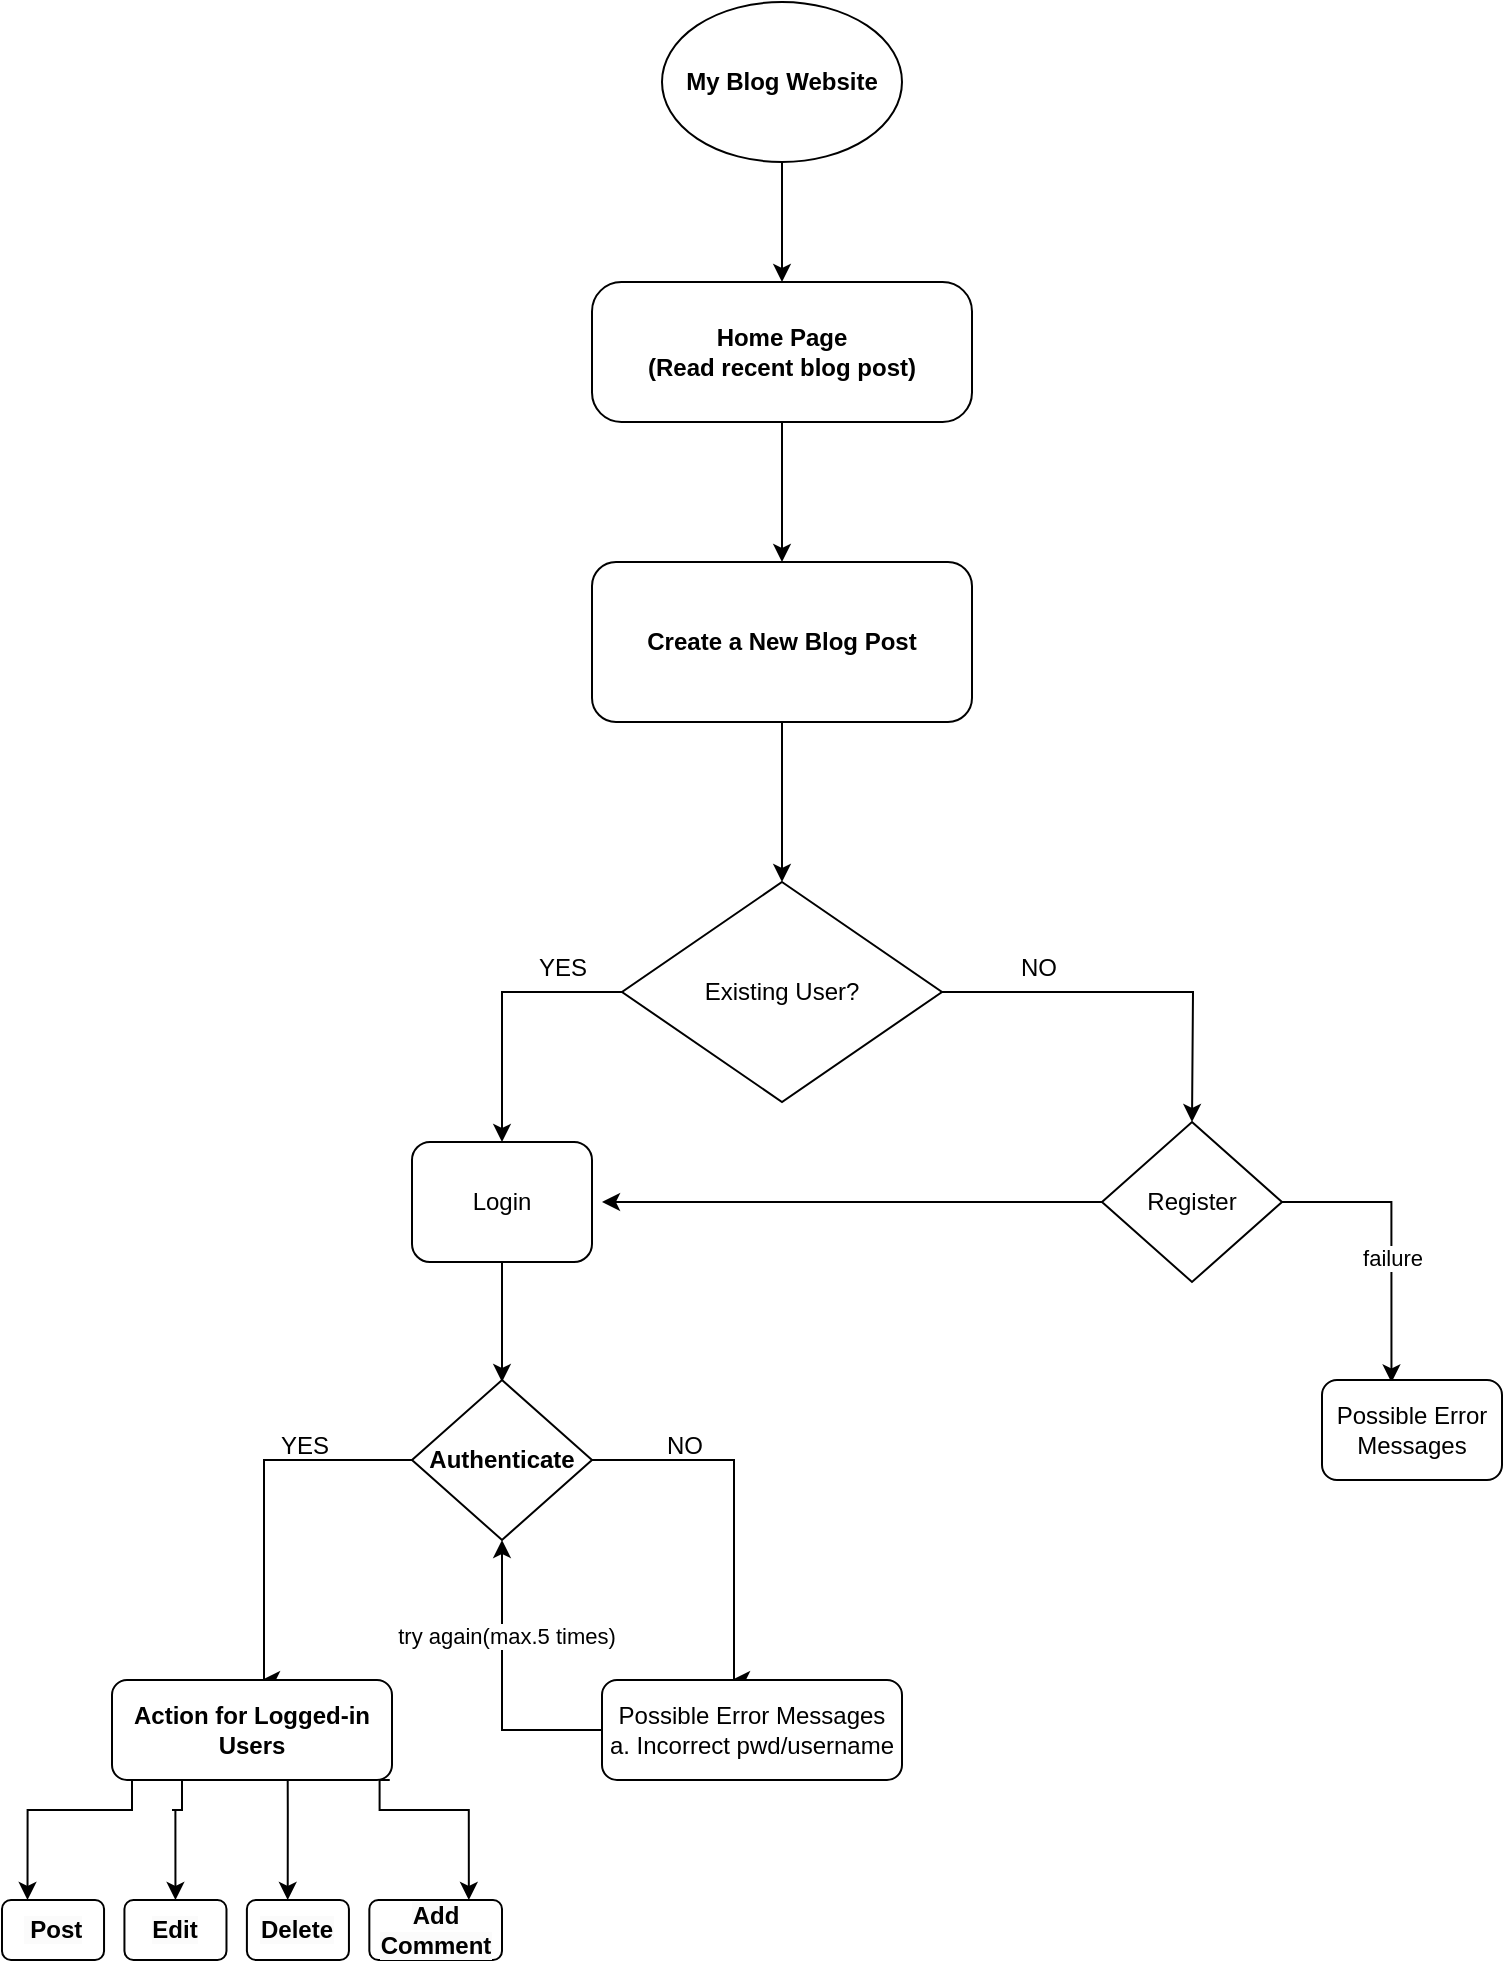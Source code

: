 <mxfile version="24.4.4" type="github">
  <diagram id="C5RBs43oDa-KdzZeNtuy" name="Page-1">
    <mxGraphModel dx="1647" dy="985" grid="1" gridSize="10" guides="1" tooltips="1" connect="1" arrows="1" fold="1" page="1" pageScale="1" pageWidth="827" pageHeight="1169" math="0" shadow="0">
      <root>
        <mxCell id="WIyWlLk6GJQsqaUBKTNV-0" />
        <mxCell id="WIyWlLk6GJQsqaUBKTNV-1" parent="WIyWlLk6GJQsqaUBKTNV-0" />
        <mxCell id="WkpLsQ_SdEsy-XqjTtvQ-4" style="edgeStyle=orthogonalEdgeStyle;rounded=0;orthogonalLoop=1;jettySize=auto;html=1;exitX=0.5;exitY=1;exitDx=0;exitDy=0;entryX=0.5;entryY=0;entryDx=0;entryDy=0;" edge="1" parent="WIyWlLk6GJQsqaUBKTNV-1" source="WkpLsQ_SdEsy-XqjTtvQ-0" target="WkpLsQ_SdEsy-XqjTtvQ-1">
          <mxGeometry relative="1" as="geometry" />
        </mxCell>
        <mxCell id="WkpLsQ_SdEsy-XqjTtvQ-0" value="My Blog Website" style="ellipse;whiteSpace=wrap;html=1;fontStyle=1" vertex="1" parent="WIyWlLk6GJQsqaUBKTNV-1">
          <mxGeometry x="380" y="80" width="120" height="80" as="geometry" />
        </mxCell>
        <mxCell id="WkpLsQ_SdEsy-XqjTtvQ-17" value="" style="edgeStyle=orthogonalEdgeStyle;rounded=0;orthogonalLoop=1;jettySize=auto;html=1;" edge="1" parent="WIyWlLk6GJQsqaUBKTNV-1" source="WkpLsQ_SdEsy-XqjTtvQ-1" target="WkpLsQ_SdEsy-XqjTtvQ-16">
          <mxGeometry relative="1" as="geometry" />
        </mxCell>
        <mxCell id="WkpLsQ_SdEsy-XqjTtvQ-1" value="Home Page&lt;div&gt;(Read recent blog post)&lt;/div&gt;" style="rounded=1;whiteSpace=wrap;html=1;fontStyle=1;arcSize=21;" vertex="1" parent="WIyWlLk6GJQsqaUBKTNV-1">
          <mxGeometry x="345" y="220" width="190" height="70" as="geometry" />
        </mxCell>
        <mxCell id="WkpLsQ_SdEsy-XqjTtvQ-56" style="edgeStyle=orthogonalEdgeStyle;rounded=0;orthogonalLoop=1;jettySize=auto;html=1;entryX=0.5;entryY=0;entryDx=0;entryDy=0;" edge="1" parent="WIyWlLk6GJQsqaUBKTNV-1" source="WkpLsQ_SdEsy-XqjTtvQ-16" target="WkpLsQ_SdEsy-XqjTtvQ-42">
          <mxGeometry relative="1" as="geometry" />
        </mxCell>
        <mxCell id="WkpLsQ_SdEsy-XqjTtvQ-16" value="Create a New Blog Post" style="rounded=1;whiteSpace=wrap;html=1;fontStyle=1" vertex="1" parent="WIyWlLk6GJQsqaUBKTNV-1">
          <mxGeometry x="345" y="360" width="190" height="80" as="geometry" />
        </mxCell>
        <mxCell id="WkpLsQ_SdEsy-XqjTtvQ-45" value="" style="edgeStyle=orthogonalEdgeStyle;rounded=0;orthogonalLoop=1;jettySize=auto;html=1;fontStyle=1;entryX=0.5;entryY=0;entryDx=0;entryDy=0;" edge="1" parent="WIyWlLk6GJQsqaUBKTNV-1" source="WkpLsQ_SdEsy-XqjTtvQ-42" target="WkpLsQ_SdEsy-XqjTtvQ-79">
          <mxGeometry relative="1" as="geometry">
            <mxPoint x="300" y="640" as="targetPoint" />
          </mxGeometry>
        </mxCell>
        <mxCell id="WkpLsQ_SdEsy-XqjTtvQ-50" value="" style="edgeStyle=orthogonalEdgeStyle;rounded=0;orthogonalLoop=1;jettySize=auto;html=1;exitX=1;exitY=0.5;exitDx=0;exitDy=0;" edge="1" parent="WIyWlLk6GJQsqaUBKTNV-1" source="WkpLsQ_SdEsy-XqjTtvQ-42">
          <mxGeometry relative="1" as="geometry">
            <mxPoint x="580" y="575" as="sourcePoint" />
            <mxPoint x="645" y="640" as="targetPoint" />
          </mxGeometry>
        </mxCell>
        <mxCell id="WkpLsQ_SdEsy-XqjTtvQ-42" value="Existing User?" style="rhombus;whiteSpace=wrap;html=1;container=0;" vertex="1" parent="WIyWlLk6GJQsqaUBKTNV-1">
          <mxGeometry x="360" y="520" width="160" height="110" as="geometry" />
        </mxCell>
        <mxCell id="WkpLsQ_SdEsy-XqjTtvQ-46" value="YES" style="text;html=1;align=center;verticalAlign=middle;resizable=0;points=[];autosize=1;strokeColor=none;fillColor=none;container=0;" vertex="1" parent="WIyWlLk6GJQsqaUBKTNV-1">
          <mxGeometry x="305" y="548" width="50" height="30" as="geometry" />
        </mxCell>
        <mxCell id="WkpLsQ_SdEsy-XqjTtvQ-69" value="" style="edgeStyle=orthogonalEdgeStyle;rounded=0;orthogonalLoop=1;jettySize=auto;html=1;entryX=0.386;entryY=0.025;entryDx=0;entryDy=0;entryPerimeter=0;" edge="1" parent="WIyWlLk6GJQsqaUBKTNV-1" source="WkpLsQ_SdEsy-XqjTtvQ-49" target="WkpLsQ_SdEsy-XqjTtvQ-70">
          <mxGeometry relative="1" as="geometry">
            <mxPoint x="740" y="790" as="targetPoint" />
          </mxGeometry>
        </mxCell>
        <mxCell id="WkpLsQ_SdEsy-XqjTtvQ-77" value="failure" style="edgeLabel;html=1;align=center;verticalAlign=middle;resizable=0;points=[];" vertex="1" connectable="0" parent="WkpLsQ_SdEsy-XqjTtvQ-69">
          <mxGeometry x="0.158" relative="1" as="geometry">
            <mxPoint y="-2" as="offset" />
          </mxGeometry>
        </mxCell>
        <mxCell id="WkpLsQ_SdEsy-XqjTtvQ-82" style="edgeStyle=orthogonalEdgeStyle;rounded=0;orthogonalLoop=1;jettySize=auto;html=1;exitX=0;exitY=0.5;exitDx=0;exitDy=0;" edge="1" parent="WIyWlLk6GJQsqaUBKTNV-1" source="WkpLsQ_SdEsy-XqjTtvQ-49">
          <mxGeometry relative="1" as="geometry">
            <mxPoint x="350" y="680" as="targetPoint" />
          </mxGeometry>
        </mxCell>
        <mxCell id="WkpLsQ_SdEsy-XqjTtvQ-49" value="Register" style="rhombus;whiteSpace=wrap;html=1;container=0;" vertex="1" parent="WIyWlLk6GJQsqaUBKTNV-1">
          <mxGeometry x="600" y="640" width="90" height="80" as="geometry" />
        </mxCell>
        <mxCell id="WkpLsQ_SdEsy-XqjTtvQ-51" value="NO" style="text;html=1;align=center;verticalAlign=middle;resizable=0;points=[];autosize=1;strokeColor=none;fillColor=none;container=0;" vertex="1" parent="WIyWlLk6GJQsqaUBKTNV-1">
          <mxGeometry x="548" y="548" width="40" height="30" as="geometry" />
        </mxCell>
        <mxCell id="WkpLsQ_SdEsy-XqjTtvQ-70" value="Possible Error Messages" style="rounded=1;whiteSpace=wrap;html=1;" vertex="1" parent="WIyWlLk6GJQsqaUBKTNV-1">
          <mxGeometry x="710" y="769" width="90" height="50" as="geometry" />
        </mxCell>
        <mxCell id="WkpLsQ_SdEsy-XqjTtvQ-84" style="edgeStyle=orthogonalEdgeStyle;rounded=0;orthogonalLoop=1;jettySize=auto;html=1;exitX=0.5;exitY=1;exitDx=0;exitDy=0;" edge="1" parent="WIyWlLk6GJQsqaUBKTNV-1" source="WkpLsQ_SdEsy-XqjTtvQ-79">
          <mxGeometry relative="1" as="geometry">
            <mxPoint x="300" y="770" as="targetPoint" />
          </mxGeometry>
        </mxCell>
        <mxCell id="WkpLsQ_SdEsy-XqjTtvQ-79" value="Login" style="rounded=1;whiteSpace=wrap;html=1;" vertex="1" parent="WIyWlLk6GJQsqaUBKTNV-1">
          <mxGeometry x="255" y="650" width="90" height="60" as="geometry" />
        </mxCell>
        <mxCell id="WkpLsQ_SdEsy-XqjTtvQ-83" value="" style="group" vertex="1" connectable="0" parent="WIyWlLk6GJQsqaUBKTNV-1">
          <mxGeometry x="50" y="769" width="450" height="290" as="geometry" />
        </mxCell>
        <mxCell id="WkpLsQ_SdEsy-XqjTtvQ-8" style="edgeStyle=orthogonalEdgeStyle;rounded=0;orthogonalLoop=1;jettySize=auto;html=1;exitX=0;exitY=0.5;exitDx=0;exitDy=0;fontStyle=1" edge="1" parent="WkpLsQ_SdEsy-XqjTtvQ-83">
          <mxGeometry relative="1" as="geometry">
            <mxPoint x="130" y="150" as="targetPoint" />
            <mxPoint x="285" y="40" as="sourcePoint" />
            <Array as="points">
              <mxPoint x="131" y="40" />
            </Array>
          </mxGeometry>
        </mxCell>
        <mxCell id="WkpLsQ_SdEsy-XqjTtvQ-9" style="edgeStyle=orthogonalEdgeStyle;rounded=0;orthogonalLoop=1;jettySize=auto;html=1;exitX=1;exitY=0.5;exitDx=0;exitDy=0;fontStyle=1" edge="1" parent="WkpLsQ_SdEsy-XqjTtvQ-83">
          <mxGeometry relative="1" as="geometry">
            <mxPoint x="365" y="150" as="targetPoint" />
            <mxPoint x="210" y="40" as="sourcePoint" />
            <Array as="points">
              <mxPoint x="366" y="40" />
            </Array>
          </mxGeometry>
        </mxCell>
        <mxCell id="WkpLsQ_SdEsy-XqjTtvQ-6" value="Authenticate" style="rhombus;whiteSpace=wrap;html=1;fontStyle=1" vertex="1" parent="WkpLsQ_SdEsy-XqjTtvQ-83">
          <mxGeometry x="205" width="90" height="80" as="geometry" />
        </mxCell>
        <mxCell id="WkpLsQ_SdEsy-XqjTtvQ-10" value="YES" style="text;html=1;align=center;verticalAlign=middle;resizable=0;points=[];autosize=1;strokeColor=none;fillColor=none;" vertex="1" parent="WkpLsQ_SdEsy-XqjTtvQ-83">
          <mxGeometry x="126" y="18" width="50" height="30" as="geometry" />
        </mxCell>
        <mxCell id="WkpLsQ_SdEsy-XqjTtvQ-11" value="NO" style="text;html=1;align=center;verticalAlign=middle;resizable=0;points=[];autosize=1;strokeColor=none;fillColor=none;" vertex="1" parent="WkpLsQ_SdEsy-XqjTtvQ-83">
          <mxGeometry x="321" y="18" width="40" height="30" as="geometry" />
        </mxCell>
        <mxCell id="WkpLsQ_SdEsy-XqjTtvQ-60" value="" style="group" vertex="1" connectable="0" parent="WkpLsQ_SdEsy-XqjTtvQ-83">
          <mxGeometry y="150" width="250" height="140" as="geometry" />
        </mxCell>
        <mxCell id="WkpLsQ_SdEsy-XqjTtvQ-12" value="Action for Logged-in Users" style="rounded=1;whiteSpace=wrap;html=1;fontStyle=1" vertex="1" parent="WkpLsQ_SdEsy-XqjTtvQ-60">
          <mxGeometry x="55" width="140" height="50" as="geometry" />
        </mxCell>
        <mxCell id="WkpLsQ_SdEsy-XqjTtvQ-32" value="" style="edgeStyle=orthogonalEdgeStyle;rounded=0;orthogonalLoop=1;jettySize=auto;html=1;entryX=0.25;entryY=0;entryDx=0;entryDy=0;" edge="1" parent="WkpLsQ_SdEsy-XqjTtvQ-60" source="WkpLsQ_SdEsy-XqjTtvQ-12" target="WkpLsQ_SdEsy-XqjTtvQ-13">
          <mxGeometry relative="1" as="geometry">
            <mxPoint x="70" y="70" as="targetPoint" />
            <Array as="points">
              <mxPoint x="65" y="65" />
              <mxPoint x="13" y="65" />
            </Array>
          </mxGeometry>
        </mxCell>
        <mxCell id="WkpLsQ_SdEsy-XqjTtvQ-33" value="" style="edgeStyle=orthogonalEdgeStyle;rounded=0;orthogonalLoop=1;jettySize=auto;html=1;exitX=0.25;exitY=1;exitDx=0;exitDy=0;entryX=0.5;entryY=0;entryDx=0;entryDy=0;" edge="1" parent="WkpLsQ_SdEsy-XqjTtvQ-60" source="WkpLsQ_SdEsy-XqjTtvQ-12" target="WkpLsQ_SdEsy-XqjTtvQ-19">
          <mxGeometry relative="1" as="geometry">
            <mxPoint x="85" y="55" as="sourcePoint" />
            <mxPoint x="85" y="105" as="targetPoint" />
            <Array as="points">
              <mxPoint x="85" y="65" />
              <mxPoint x="85" y="65" />
            </Array>
          </mxGeometry>
        </mxCell>
        <mxCell id="WkpLsQ_SdEsy-XqjTtvQ-13" value="&lt;span style=&quot;color: rgb(0, 0, 0); font-family: Helvetica; font-size: 12px; font-style: normal; font-variant-ligatures: normal; font-variant-caps: normal; font-weight: 700; letter-spacing: normal; orphans: 2; text-align: center; text-indent: 0px; text-transform: none; widows: 2; word-spacing: 0px; -webkit-text-stroke-width: 0px; white-space: normal; background-color: rgb(251, 251, 251); text-decoration-thickness: initial; text-decoration-style: initial; text-decoration-color: initial; display: inline !important; float: none;&quot;&gt;&amp;nbsp;Post&lt;/span&gt;" style="rounded=1;whiteSpace=wrap;html=1;container=0;" vertex="1" parent="WkpLsQ_SdEsy-XqjTtvQ-60">
          <mxGeometry y="110" width="51.02" height="30" as="geometry" />
        </mxCell>
        <mxCell id="WkpLsQ_SdEsy-XqjTtvQ-19" value="&lt;span style=&quot;color: rgb(0, 0, 0); font-family: Helvetica; font-size: 12px; font-style: normal; font-variant-ligatures: normal; font-variant-caps: normal; font-weight: 700; letter-spacing: normal; orphans: 2; text-align: center; text-indent: 0px; text-transform: none; widows: 2; word-spacing: 0px; -webkit-text-stroke-width: 0px; white-space: normal; background-color: rgb(251, 251, 251); text-decoration-thickness: initial; text-decoration-style: initial; text-decoration-color: initial; display: inline !important; float: none;&quot;&gt;Edit&lt;/span&gt;" style="rounded=1;whiteSpace=wrap;html=1;container=0;" vertex="1" parent="WkpLsQ_SdEsy-XqjTtvQ-60">
          <mxGeometry x="61.22" y="110" width="51.02" height="30" as="geometry" />
        </mxCell>
        <mxCell id="WkpLsQ_SdEsy-XqjTtvQ-20" value="&lt;span style=&quot;color: rgb(0, 0, 0); font-family: Helvetica; font-size: 12px; font-style: normal; font-variant-ligatures: normal; font-variant-caps: normal; font-weight: 700; letter-spacing: normal; orphans: 2; text-align: center; text-indent: 0px; text-transform: none; widows: 2; word-spacing: 0px; -webkit-text-stroke-width: 0px; white-space: normal; background-color: rgb(251, 251, 251); text-decoration-thickness: initial; text-decoration-style: initial; text-decoration-color: initial; display: inline !important; float: none;&quot;&gt;Delete&lt;/span&gt;" style="rounded=1;whiteSpace=wrap;html=1;container=0;" vertex="1" parent="WkpLsQ_SdEsy-XqjTtvQ-60">
          <mxGeometry x="122.45" y="110" width="51.02" height="30" as="geometry" />
        </mxCell>
        <mxCell id="WkpLsQ_SdEsy-XqjTtvQ-21" value="&lt;span style=&quot;color: rgb(0, 0, 0); font-family: Helvetica; font-size: 12px; font-style: normal; font-variant-ligatures: normal; font-variant-caps: normal; font-weight: 700; letter-spacing: normal; orphans: 2; text-align: center; text-indent: 0px; text-transform: none; widows: 2; word-spacing: 0px; -webkit-text-stroke-width: 0px; white-space: normal; background-color: rgb(251, 251, 251); text-decoration-thickness: initial; text-decoration-style: initial; text-decoration-color: initial; display: inline !important; float: none;&quot;&gt;Add Comment&lt;/span&gt;" style="rounded=1;whiteSpace=wrap;html=1;container=0;" vertex="1" parent="WkpLsQ_SdEsy-XqjTtvQ-60">
          <mxGeometry x="183.67" y="110" width="66.33" height="30" as="geometry" />
        </mxCell>
        <mxCell id="WkpLsQ_SdEsy-XqjTtvQ-34" value="" style="edgeStyle=orthogonalEdgeStyle;rounded=0;orthogonalLoop=1;jettySize=auto;html=1;exitX=0.25;exitY=1;exitDx=0;exitDy=0;entryX=0.5;entryY=0;entryDx=0;entryDy=0;" edge="1" parent="WkpLsQ_SdEsy-XqjTtvQ-60">
          <mxGeometry relative="1" as="geometry">
            <mxPoint x="142.857" y="50" as="sourcePoint" />
            <mxPoint x="142.857" y="110" as="targetPoint" />
            <Array as="points">
              <mxPoint x="142.857" y="65" />
              <mxPoint x="142.857" y="65" />
            </Array>
          </mxGeometry>
        </mxCell>
        <mxCell id="WkpLsQ_SdEsy-XqjTtvQ-40" value="" style="edgeStyle=orthogonalEdgeStyle;rounded=0;orthogonalLoop=1;jettySize=auto;html=1;exitX=0.25;exitY=1;exitDx=0;exitDy=0;entryX=0.75;entryY=0;entryDx=0;entryDy=0;" edge="1" parent="WkpLsQ_SdEsy-XqjTtvQ-60" target="WkpLsQ_SdEsy-XqjTtvQ-21">
          <mxGeometry relative="1" as="geometry">
            <mxPoint x="193.878" y="50" as="sourcePoint" />
            <mxPoint x="250.0" y="110" as="targetPoint" />
            <Array as="points">
              <mxPoint x="188.776" y="50" />
              <mxPoint x="188.776" y="65" />
              <mxPoint x="233.673" y="65" />
            </Array>
          </mxGeometry>
        </mxCell>
        <mxCell id="WkpLsQ_SdEsy-XqjTtvQ-63" style="edgeStyle=orthogonalEdgeStyle;rounded=0;orthogonalLoop=1;jettySize=auto;html=1;exitX=0;exitY=0.5;exitDx=0;exitDy=0;entryX=0.5;entryY=1;entryDx=0;entryDy=0;" edge="1" parent="WkpLsQ_SdEsy-XqjTtvQ-83" source="WkpLsQ_SdEsy-XqjTtvQ-61" target="WkpLsQ_SdEsy-XqjTtvQ-6">
          <mxGeometry relative="1" as="geometry" />
        </mxCell>
        <mxCell id="WkpLsQ_SdEsy-XqjTtvQ-64" value="try again(max.5 times)" style="edgeLabel;html=1;align=center;verticalAlign=middle;resizable=0;points=[];" vertex="1" connectable="0" parent="WkpLsQ_SdEsy-XqjTtvQ-63">
          <mxGeometry x="0.342" y="-2" relative="1" as="geometry">
            <mxPoint as="offset" />
          </mxGeometry>
        </mxCell>
        <mxCell id="WkpLsQ_SdEsy-XqjTtvQ-61" value="Possible Error Messages&lt;div&gt;a. Incorrect pwd/username&lt;/div&gt;" style="rounded=1;whiteSpace=wrap;html=1;" vertex="1" parent="WkpLsQ_SdEsy-XqjTtvQ-83">
          <mxGeometry x="300" y="150" width="150" height="50" as="geometry" />
        </mxCell>
      </root>
    </mxGraphModel>
  </diagram>
</mxfile>
